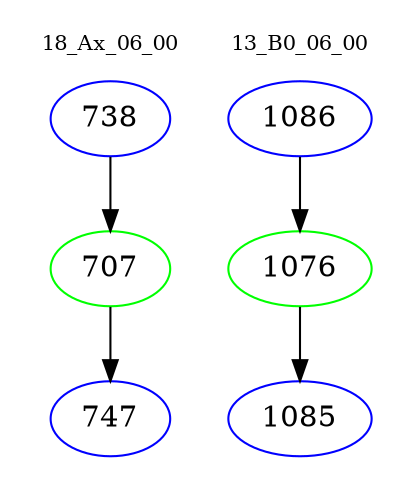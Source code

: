 digraph{
subgraph cluster_0 {
color = white
label = "18_Ax_06_00";
fontsize=10;
T0_738 [label="738", color="blue"]
T0_738 -> T0_707 [color="black"]
T0_707 [label="707", color="green"]
T0_707 -> T0_747 [color="black"]
T0_747 [label="747", color="blue"]
}
subgraph cluster_1 {
color = white
label = "13_B0_06_00";
fontsize=10;
T1_1086 [label="1086", color="blue"]
T1_1086 -> T1_1076 [color="black"]
T1_1076 [label="1076", color="green"]
T1_1076 -> T1_1085 [color="black"]
T1_1085 [label="1085", color="blue"]
}
}
